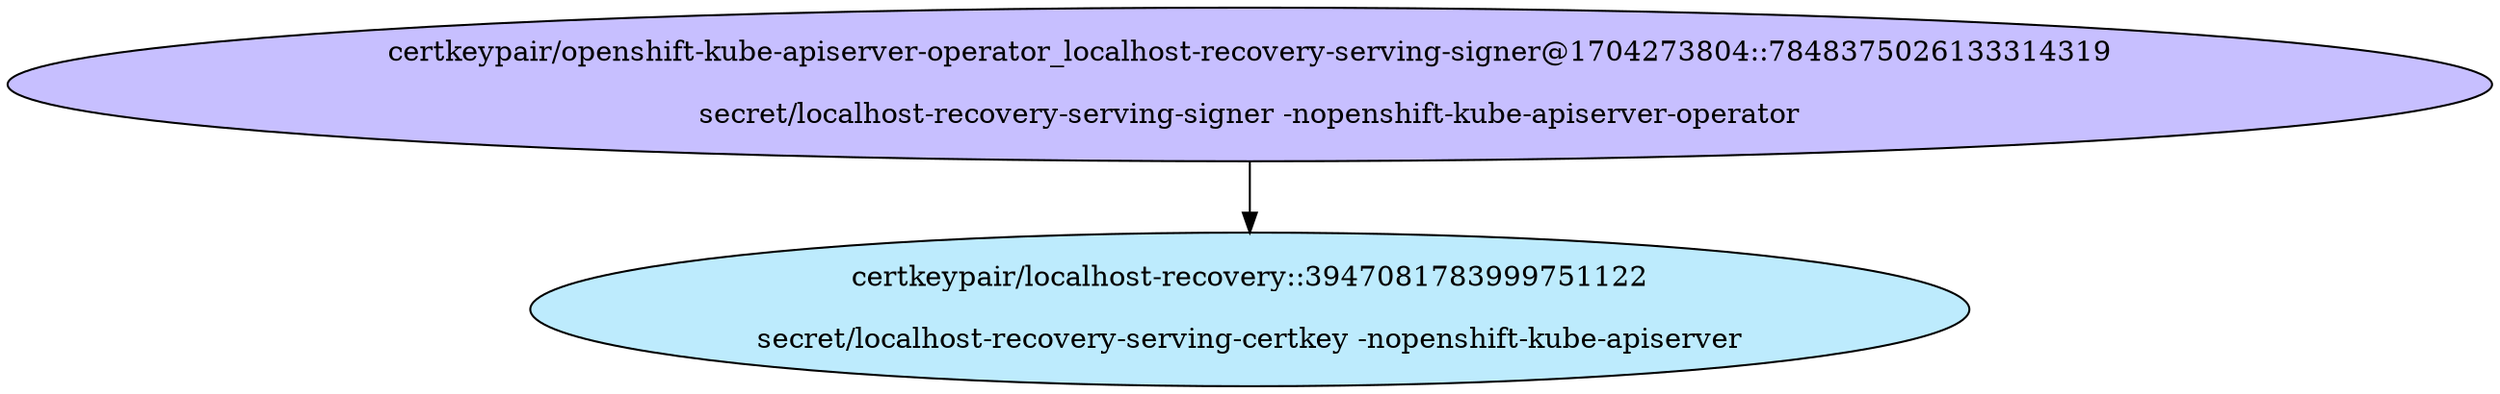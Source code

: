 digraph "Local Certificate" {
  // Node definitions.
  1 [
    label="certkeypair/openshift-kube-apiserver-operator_localhost-recovery-serving-signer@1704273804::7848375026133314319\n\nsecret/localhost-recovery-serving-signer -nopenshift-kube-apiserver-operator\n"
    style=filled
    fillcolor="#c7bfff"
  ];
  2 [
    label="certkeypair/localhost-recovery::3947081783999751122\n\nsecret/localhost-recovery-serving-certkey -nopenshift-kube-apiserver\n"
    style=filled
    fillcolor="#bdebfd"
  ];

  // Edge definitions.
  1 -> 2;
}